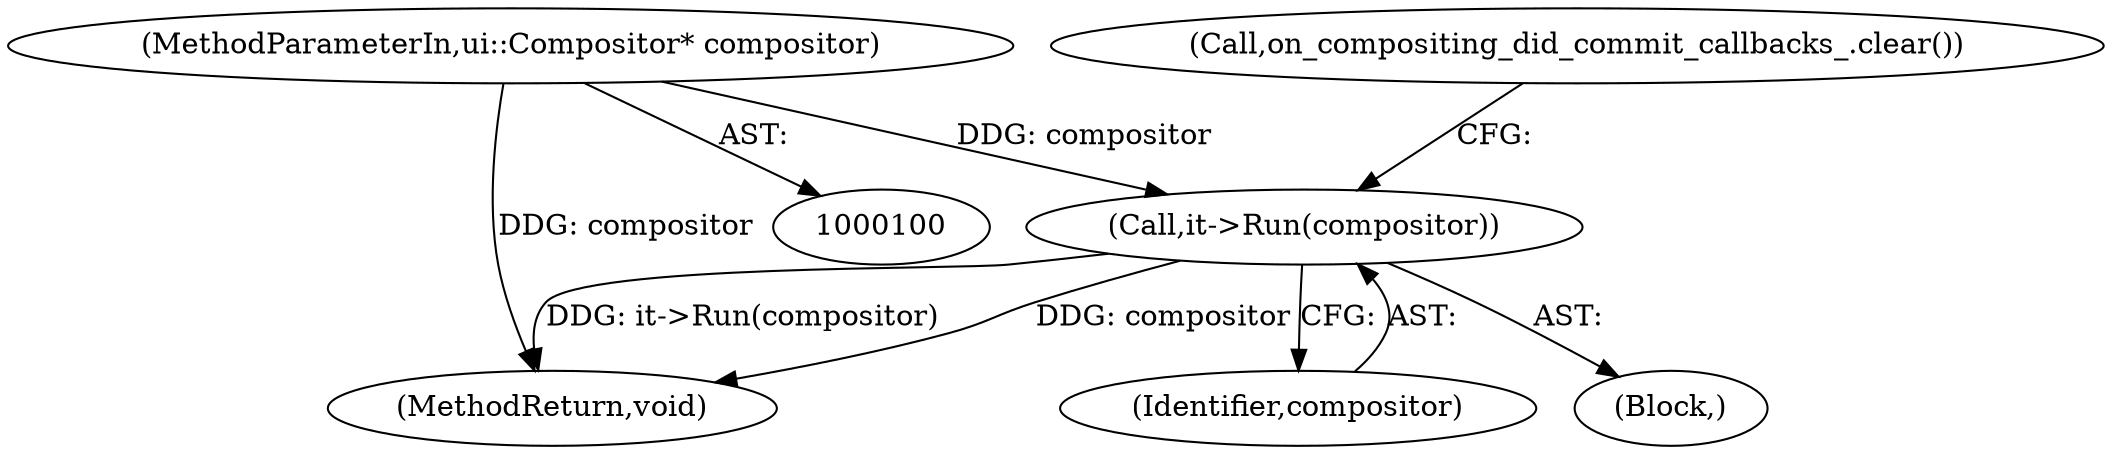 digraph "1_Chrome_18d67244984a574ba2dd8779faabc0e3e34f4b76_31@pointer" {
"1000101" [label="(MethodParameterIn,ui::Compositor* compositor)"];
"1000111" [label="(Call,it->Run(compositor))"];
"1000114" [label="(MethodReturn,void)"];
"1000112" [label="(Identifier,compositor)"];
"1000110" [label="(Block,)"];
"1000101" [label="(MethodParameterIn,ui::Compositor* compositor)"];
"1000111" [label="(Call,it->Run(compositor))"];
"1000113" [label="(Call,on_compositing_did_commit_callbacks_.clear())"];
"1000101" -> "1000100"  [label="AST: "];
"1000101" -> "1000114"  [label="DDG: compositor"];
"1000101" -> "1000111"  [label="DDG: compositor"];
"1000111" -> "1000110"  [label="AST: "];
"1000111" -> "1000112"  [label="CFG: "];
"1000112" -> "1000111"  [label="AST: "];
"1000113" -> "1000111"  [label="CFG: "];
"1000111" -> "1000114"  [label="DDG: compositor"];
"1000111" -> "1000114"  [label="DDG: it->Run(compositor)"];
}
